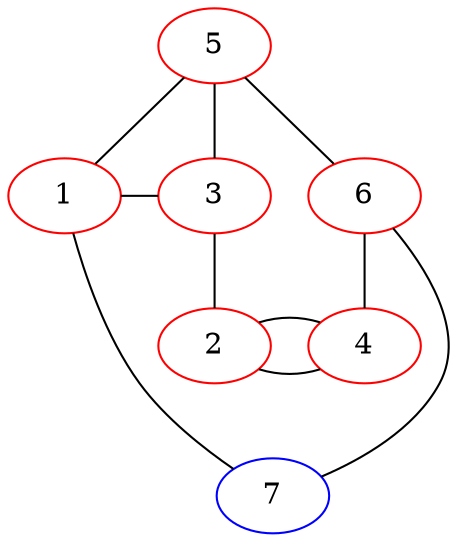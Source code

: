 graph {
  1 -- 3;
  3 -- 2 [weight=2];
  2 -- 4;
  2 -- 4;
  1 -- 5 -- 3;
  5 -- 6;
  6 -- 4;
  1 -- 7;
  6 -- 7;

  {
    rank="min";
    5;

  }


  {
    rank="same";
    1;
    3;

  }


  {
    rank="same";
    2;
    4;

  }


  {
    rank="sink";
    7;

  }

  1 [color="red"];
  2 [color="red"];
  3 [color="red"];
  4 [color="red"];
  5 [color="red"];
  6 [color="red"];
  7 [color="blue"];

}
